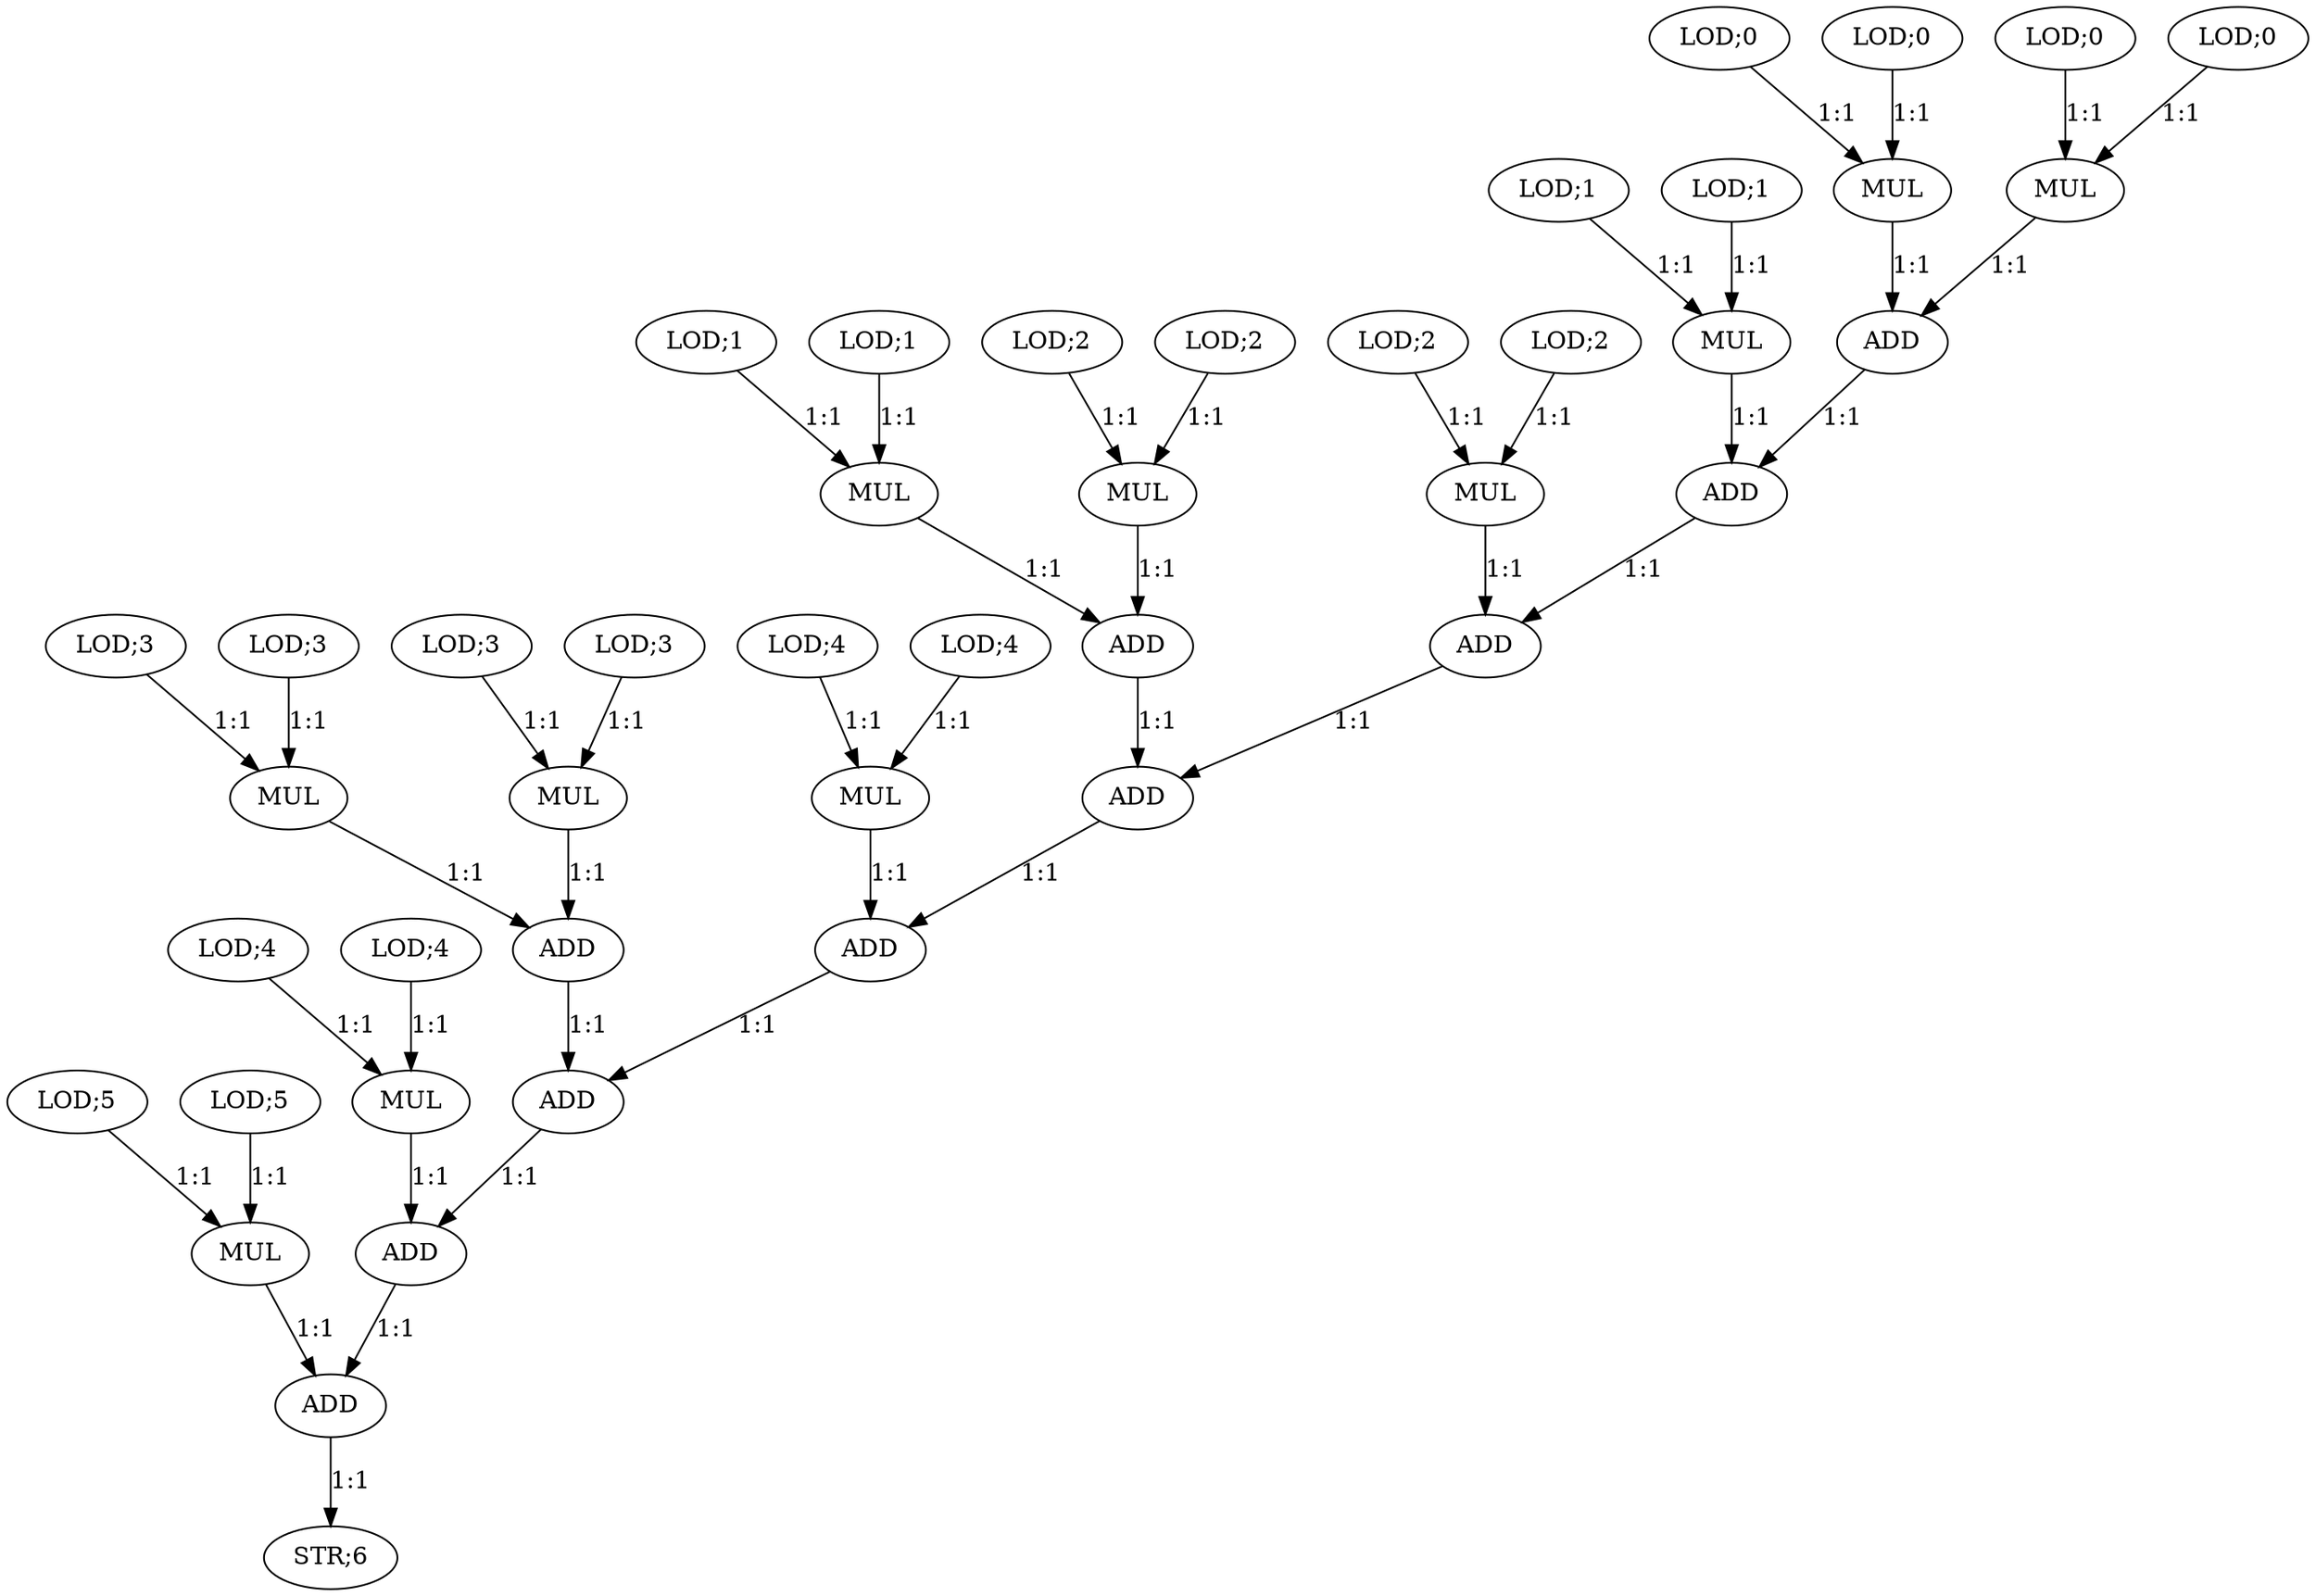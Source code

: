 digraph  {
   0 [label="MUL"];
   1 [label="MUL"];
   2 [label="MUL"];
   3 [label="MUL"];
   4 [label="MUL"];
   5 [label="MUL"];
   6 [label="MUL"];
   7 [label="MUL"];
   8 [label="MUL"];
   9 [label="MUL"];
   10 [label="MUL"];
   11 [label="ADD"];
   12 [label="ADD"];
   13 [label="ADD"];
   14 [label="ADD"];
   15 [label="ADD"];
   16 [label="ADD"];
   17 [label="ADD"];
   18 [label="ADD"];
   19 [label="ADD"];
   20 [label="ADD"];
   21 [label="LOD;0"];
   22 [label="LOD;0"];
   23 [label="LOD;0"];
   24 [label="LOD;0"];
   25 [label="LOD;1"];
   26 [label="LOD;1"];
   27 [label="LOD;1"];
   28 [label="LOD;1"];
   29 [label="LOD;2"];
   30 [label="LOD;2"];
   31 [label="LOD;2"];
   32 [label="LOD;2"];
   33 [label="LOD;3"];
   34 [label="LOD;3"];
   35 [label="LOD;3"];
   36 [label="LOD;3"];
   37 [label="LOD;4"];
   38 [label="LOD;4"];
   39 [label="LOD;4"];
   40 [label="LOD;4"];
   41 [label="LOD;5"];
   42 [label="LOD;5"];
   43 [label="STR;6"];

   21->0 [label="1:1"];
   22->0 [label="1:1"];
   23->1 [label="1:1"];
   24->1 [label="1:1"];
   25->2 [label="1:1"];
   26->2 [label="1:1"];
   0->11 [label="1:1"];
   1->11 [label="1:1"];
   11->12 [label="1:1"];
   2->12 [label="1:1"];
   27->3 [label="1:1"];
   28->3 [label="1:1"];
   29->4 [label="1:1"];
   30->4 [label="1:1"];
   31->5 [label="1:1"];
   32->5 [label="1:1"];
   3->13 [label="1:1"];
   4->13 [label="1:1"];
   5->14 [label="1:1"];
   12->14 [label="1:1"];
   13->15 [label="1:1"];
   14->15 [label="1:1"];
   33->6 [label="1:1"];
   34->6 [label="1:1"];
   35->7 [label="1:1"];
   36->7 [label="1:1"];
   37->8 [label="1:1"];
   38->8 [label="1:1"];
   15->16 [label="1:1"];
   8->16 [label="1:1"];
   6->17 [label="1:1"];
   7->17 [label="1:1"];
   17->18 [label="1:1"];
   16->18 [label="1:1"];
   39->9 [label="1:1"];
   40->9 [label="1:1"];
   41->10 [label="1:1"];
   42->10 [label="1:1"];
   18->19 [label="1:1"];
   9->19 [label="1:1"];
   10->20 [label="1:1"];
   19->20 [label="1:1"];
   20->43 [label="1:1"];
}
